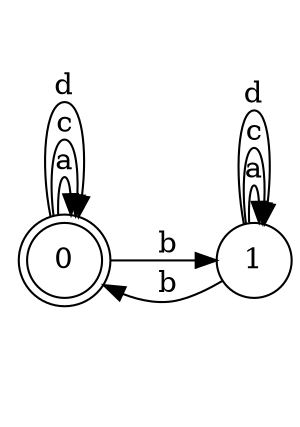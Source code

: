 digraph n2_8 {
__start0 [label="" shape="none"];

rankdir=LR;
size="8,5";

s0 [style="rounded,filled", color="black", fillcolor="white" shape="doublecircle", label="0"];
s1 [style="filled", color="black", fillcolor="white" shape="circle", label="1"];
s0 -> s0 [label="a"];
s0 -> s1 [label="b"];
s0 -> s0 [label="c"];
s0 -> s0 [label="d"];
s1 -> s1 [label="a"];
s1 -> s0 [label="b"];
s1 -> s1 [label="c"];
s1 -> s1 [label="d"];

}